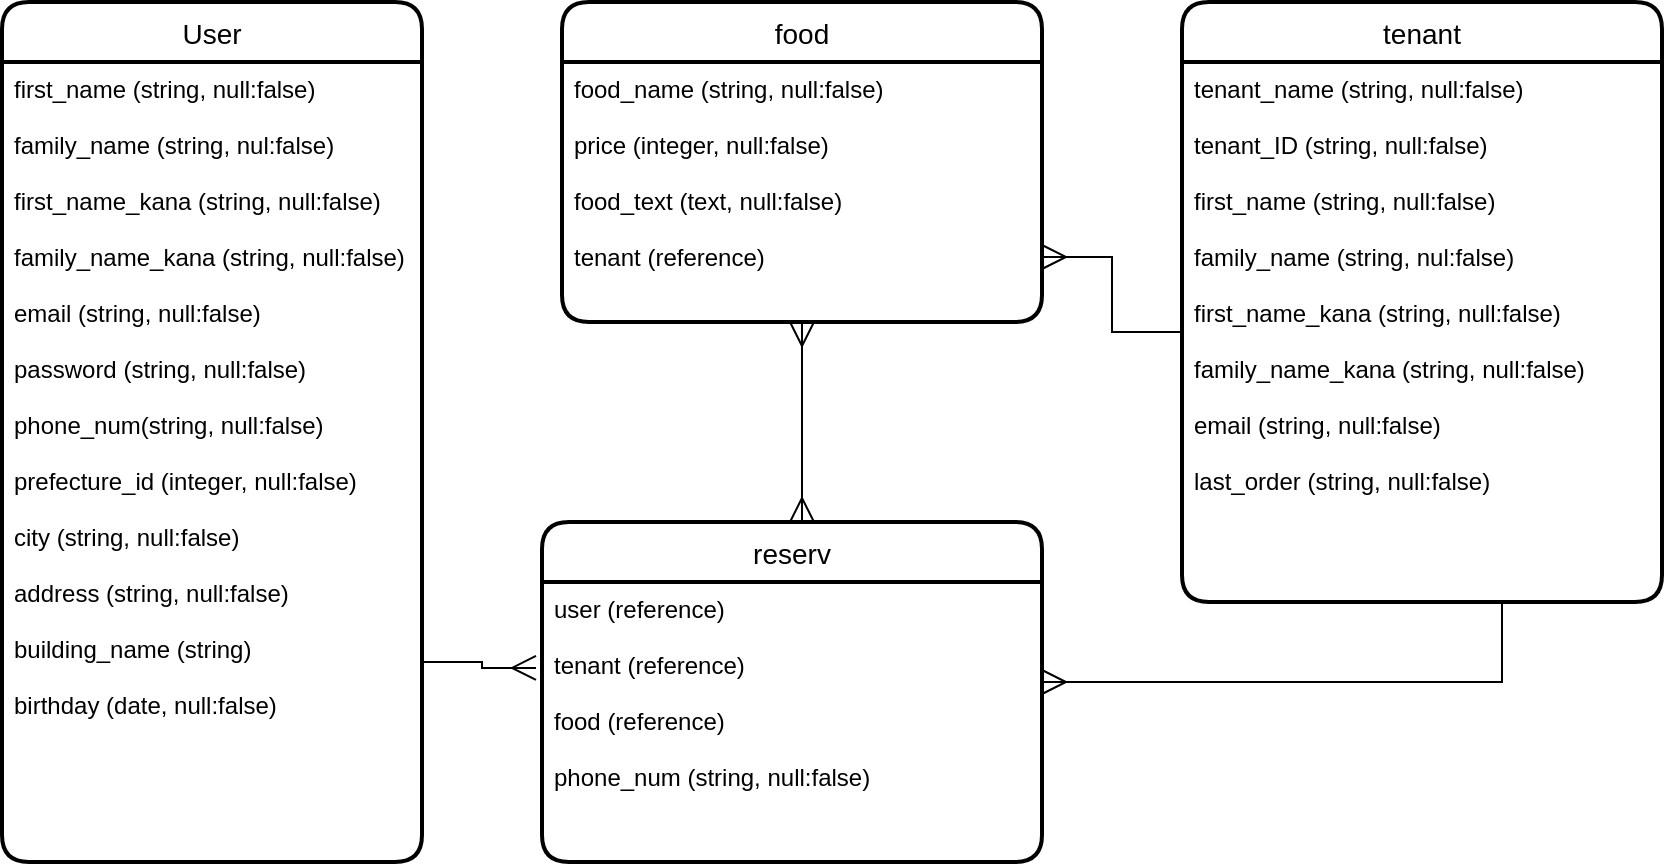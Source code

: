 <mxfile>
    <diagram id="7alcFl88osLr_iAoO8Ya" name="ページ1">
        <mxGraphModel dx="1138" dy="758" grid="1" gridSize="10" guides="1" tooltips="1" connect="1" arrows="1" fold="1" page="1" pageScale="1" pageWidth="850" pageHeight="1100" math="0" shadow="0">
            <root>
                <mxCell id="0"/>
                <mxCell id="1" parent="0"/>
                <mxCell id="2" value="User" style="swimlane;childLayout=stackLayout;horizontal=1;startSize=30;horizontalStack=0;rounded=1;fontSize=14;fontStyle=0;strokeWidth=2;resizeParent=0;resizeLast=1;shadow=0;dashed=0;align=center;" vertex="1" parent="1">
                    <mxGeometry x="10" y="20" width="210" height="430" as="geometry"/>
                </mxCell>
                <mxCell id="3" value="first_name (string, null:false)&#10;&#10;family_name (string, nul:false)&#10;&#10;first_name_kana (string, null:false)&#10;&#10;family_name_kana (string, null:false)&#10;&#10;email (string, null:false)&#10;&#10;password (string, null:false)&#10;&#10;phone_num(string, null:false)&#10;&#10;prefecture_id (integer, null:false)&#10;&#10;city (string, null:false)&#10;&#10;address (string, null:false)&#10;&#10;building_name (string)&#10;&#10;birthday (date, null:false)&#10;" style="align=left;strokeColor=none;fillColor=none;spacingLeft=4;fontSize=12;verticalAlign=top;resizable=0;rotatable=0;part=1;" vertex="1" parent="2">
                    <mxGeometry y="30" width="210" height="400" as="geometry"/>
                </mxCell>
                <mxCell id="4" value="tenant" style="swimlane;childLayout=stackLayout;horizontal=1;startSize=30;horizontalStack=0;rounded=1;fontSize=14;fontStyle=0;strokeWidth=2;resizeParent=0;resizeLast=1;shadow=0;dashed=0;align=center;" vertex="1" parent="1">
                    <mxGeometry x="600" y="20" width="240" height="300" as="geometry"/>
                </mxCell>
                <mxCell id="5" value="tenant_name (string, null:false)&#10;&#10;tenant_ID (string, null:false)&#10;&#10;first_name (string, null:false)&#10;&#10;family_name (string, nul:false)&#10;&#10;first_name_kana (string, null:false)&#10;&#10;family_name_kana (string, null:false)&#10;&#10;email (string, null:false)&#10;&#10;last_order (string, null:false)&#10;" style="align=left;strokeColor=none;fillColor=none;spacingLeft=4;fontSize=12;verticalAlign=top;resizable=0;rotatable=0;part=1;" vertex="1" parent="4">
                    <mxGeometry y="30" width="240" height="270" as="geometry"/>
                </mxCell>
                <mxCell id="6" value="food" style="swimlane;childLayout=stackLayout;horizontal=1;startSize=30;horizontalStack=0;rounded=1;fontSize=14;fontStyle=0;strokeWidth=2;resizeParent=0;resizeLast=1;shadow=0;dashed=0;align=center;" vertex="1" parent="1">
                    <mxGeometry x="290" y="20" width="240" height="160" as="geometry"/>
                </mxCell>
                <mxCell id="7" value="food_name (string, null:false)&#10;&#10;price (integer, null:false)&#10;&#10;food_text (text, null:false)&#10;&#10;tenant (reference)" style="align=left;strokeColor=none;fillColor=none;spacingLeft=4;fontSize=12;verticalAlign=top;resizable=0;rotatable=0;part=1;" vertex="1" parent="6">
                    <mxGeometry y="30" width="240" height="130" as="geometry"/>
                </mxCell>
                <mxCell id="8" value="reserv" style="swimlane;childLayout=stackLayout;horizontal=1;startSize=30;horizontalStack=0;rounded=1;fontSize=14;fontStyle=0;strokeWidth=2;resizeParent=0;resizeLast=1;shadow=0;dashed=0;align=center;" vertex="1" parent="1">
                    <mxGeometry x="280" y="280" width="250" height="170" as="geometry"/>
                </mxCell>
                <mxCell id="9" value="user (reference)&#10;&#10;tenant (reference)&#10;&#10;food (reference)&#10;&#10;phone_num (string, null:false)" style="align=left;strokeColor=none;fillColor=none;spacingLeft=4;fontSize=12;verticalAlign=top;resizable=0;rotatable=0;part=1;" vertex="1" parent="8">
                    <mxGeometry y="30" width="250" height="140" as="geometry"/>
                </mxCell>
                <mxCell id="11" style="edgeStyle=orthogonalEdgeStyle;rounded=0;orthogonalLoop=1;jettySize=auto;html=1;endArrow=ERmany;endFill=0;endSize=10;startSize=10;" edge="1" parent="1" source="5" target="9">
                    <mxGeometry relative="1" as="geometry">
                        <mxPoint x="715" y="360" as="targetPoint"/>
                        <Array as="points">
                            <mxPoint x="760" y="360"/>
                        </Array>
                    </mxGeometry>
                </mxCell>
                <mxCell id="13" style="edgeStyle=orthogonalEdgeStyle;rounded=0;orthogonalLoop=1;jettySize=auto;html=1;startArrow=ERmany;startFill=0;endArrow=ERmany;endFill=0;endSize=10;startSize=10;" edge="1" parent="1" source="7">
                    <mxGeometry relative="1" as="geometry">
                        <mxPoint x="410" y="280" as="targetPoint"/>
                    </mxGeometry>
                </mxCell>
                <mxCell id="14" style="edgeStyle=orthogonalEdgeStyle;rounded=0;orthogonalLoop=1;jettySize=auto;html=1;entryX=1;entryY=0.75;entryDx=0;entryDy=0;endArrow=ERmany;endFill=0;endSize=10;startSize=10;" edge="1" parent="1" source="5" target="7">
                    <mxGeometry relative="1" as="geometry">
                        <mxPoint x="540" y="145" as="targetPoint"/>
                    </mxGeometry>
                </mxCell>
                <mxCell id="15" style="edgeStyle=orthogonalEdgeStyle;rounded=0;orthogonalLoop=1;jettySize=auto;html=1;exitX=1;exitY=0.75;exitDx=0;exitDy=0;entryX=-0.012;entryY=0.307;entryDx=0;entryDy=0;entryPerimeter=0;endArrow=ERmany;endFill=0;endSize=10;startSize=10;" edge="1" parent="1" source="3" target="9">
                    <mxGeometry relative="1" as="geometry"/>
                </mxCell>
            </root>
        </mxGraphModel>
    </diagram>
</mxfile>